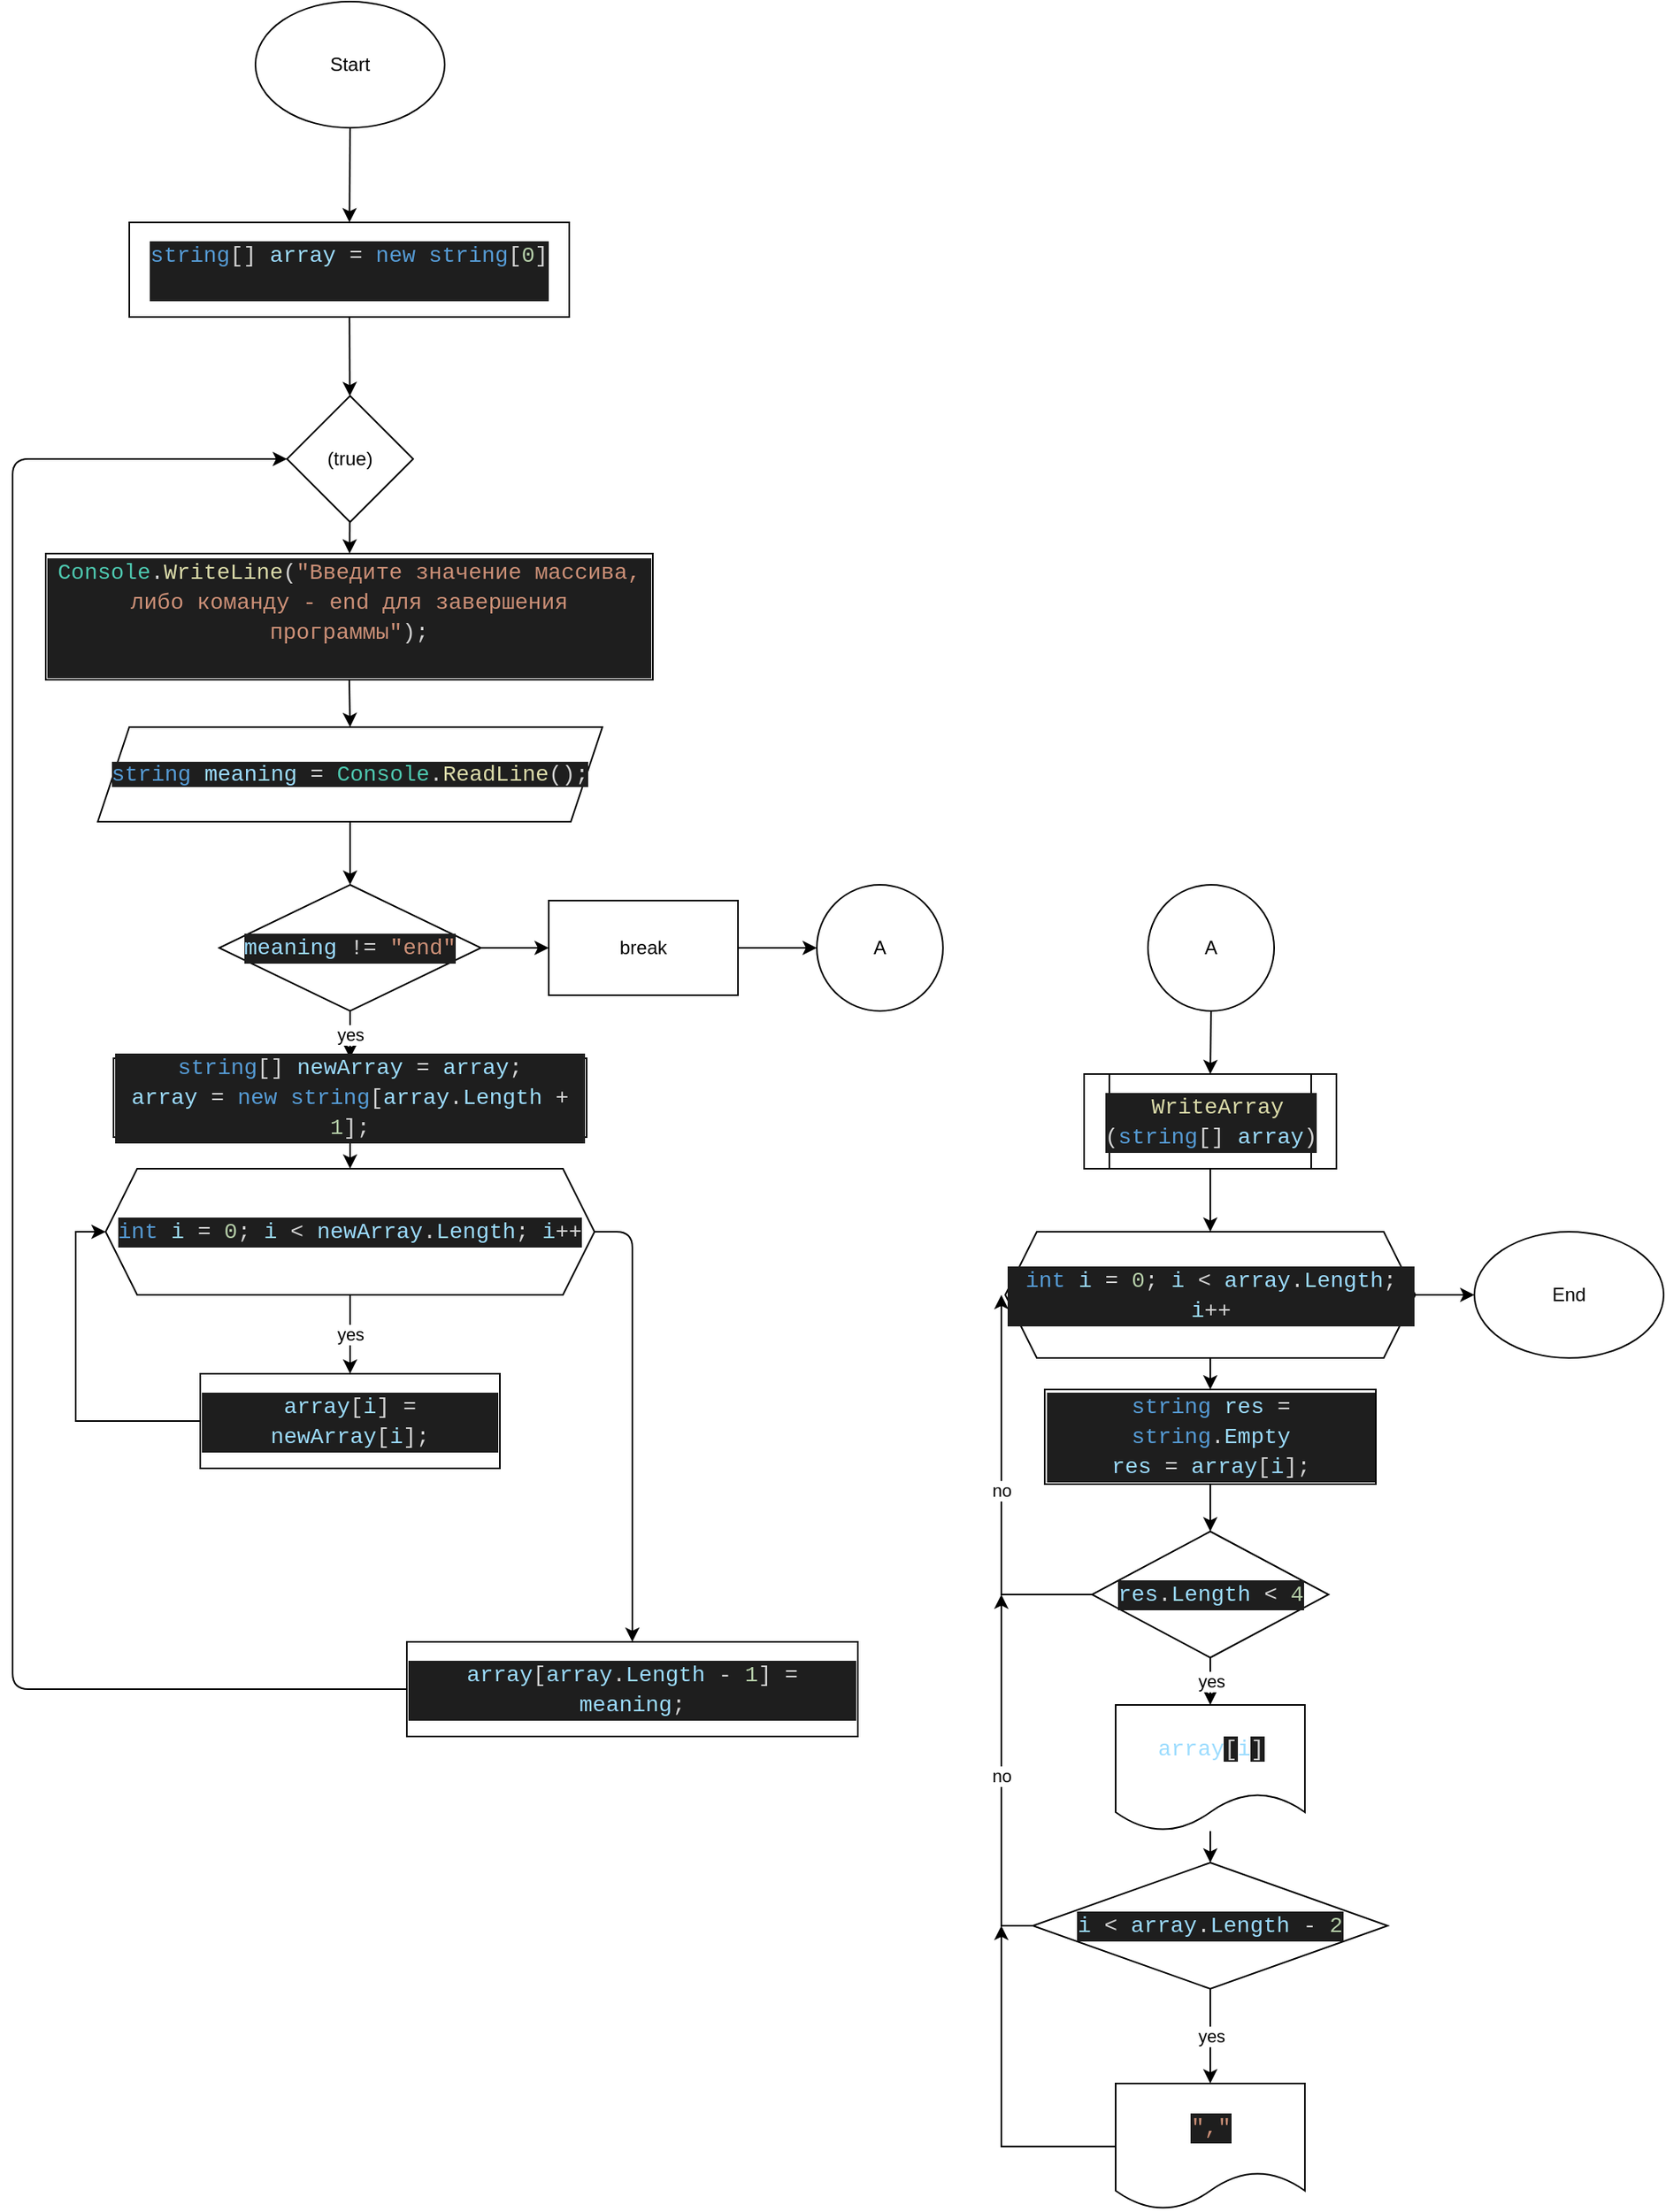 <mxfile>
    <diagram id="1yr2hEGpAQA61mm9k6Lz" name="Страница 1">
        <mxGraphModel dx="1093" dy="759" grid="1" gridSize="10" guides="1" tooltips="1" connect="1" arrows="1" fold="1" page="1" pageScale="1" pageWidth="827" pageHeight="1169" math="0" shadow="0">
            <root>
                <mxCell id="jAmG-cJzmIYPegoX88s3-0"/>
                <mxCell id="jAmG-cJzmIYPegoX88s3-1" parent="jAmG-cJzmIYPegoX88s3-0"/>
                <mxCell id="TgWm-M6Hj6SQbTWTTbLK-4" value="" style="edgeStyle=none;html=1;" edge="1" parent="jAmG-cJzmIYPegoX88s3-1" source="TgWm-M6Hj6SQbTWTTbLK-0" target="TgWm-M6Hj6SQbTWTTbLK-3">
                    <mxGeometry relative="1" as="geometry"/>
                </mxCell>
                <mxCell id="TgWm-M6Hj6SQbTWTTbLK-0" value="Start" style="ellipse;whiteSpace=wrap;html=1;" vertex="1" parent="jAmG-cJzmIYPegoX88s3-1">
                    <mxGeometry x="354" y="30" width="120" height="80" as="geometry"/>
                </mxCell>
                <mxCell id="TgWm-M6Hj6SQbTWTTbLK-6" value="" style="edgeStyle=none;html=1;" edge="1" parent="jAmG-cJzmIYPegoX88s3-1" source="TgWm-M6Hj6SQbTWTTbLK-3" target="TgWm-M6Hj6SQbTWTTbLK-5">
                    <mxGeometry relative="1" as="geometry"/>
                </mxCell>
                <mxCell id="TgWm-M6Hj6SQbTWTTbLK-3" value="&lt;div style=&quot;color: rgb(212 , 212 , 212) ; background-color: rgb(30 , 30 , 30) ; font-family: &amp;#34;consolas&amp;#34; , &amp;#34;courier new&amp;#34; , monospace ; font-size: 14px ; line-height: 19px&quot;&gt;&lt;div style=&quot;line-height: 19px&quot;&gt;&lt;span style=&quot;color: rgb(86 , 156 , 214)&quot;&gt;string&lt;/span&gt;[]&amp;nbsp;&lt;span style=&quot;color: rgb(156 , 220 , 254)&quot;&gt;array&lt;/span&gt;&amp;nbsp;=&amp;nbsp;&lt;span style=&quot;color: rgb(86 , 156 , 214)&quot;&gt;new&lt;/span&gt;&amp;nbsp;&lt;span style=&quot;color: rgb(86 , 156 , 214)&quot;&gt;string&lt;/span&gt;[&lt;span style=&quot;color: rgb(181 , 206 , 168)&quot;&gt;0&lt;/span&gt;]&lt;/div&gt;&lt;div style=&quot;line-height: 19px&quot;&gt;&lt;br&gt;&lt;/div&gt;&lt;/div&gt;" style="whiteSpace=wrap;html=1;align=center;" vertex="1" parent="jAmG-cJzmIYPegoX88s3-1">
                    <mxGeometry x="274" y="170" width="279" height="60" as="geometry"/>
                </mxCell>
                <mxCell id="TgWm-M6Hj6SQbTWTTbLK-9" value="" style="edgeStyle=none;html=1;" edge="1" parent="jAmG-cJzmIYPegoX88s3-1" source="TgWm-M6Hj6SQbTWTTbLK-5" target="TgWm-M6Hj6SQbTWTTbLK-8">
                    <mxGeometry relative="1" as="geometry"/>
                </mxCell>
                <mxCell id="TgWm-M6Hj6SQbTWTTbLK-5" value="(true)" style="rhombus;whiteSpace=wrap;html=1;" vertex="1" parent="jAmG-cJzmIYPegoX88s3-1">
                    <mxGeometry x="374" y="280" width="80" height="80" as="geometry"/>
                </mxCell>
                <mxCell id="TgWm-M6Hj6SQbTWTTbLK-26" style="edgeStyle=none;html=1;exitX=0.5;exitY=1;exitDx=0;exitDy=0;entryX=0.5;entryY=0;entryDx=0;entryDy=0;" edge="1" parent="jAmG-cJzmIYPegoX88s3-1" source="TgWm-M6Hj6SQbTWTTbLK-8" target="TgWm-M6Hj6SQbTWTTbLK-24">
                    <mxGeometry relative="1" as="geometry"/>
                </mxCell>
                <mxCell id="TgWm-M6Hj6SQbTWTTbLK-8" value="&lt;div style=&quot;color: rgb(212 , 212 , 212) ; background-color: rgb(30 , 30 , 30) ; font-family: &amp;#34;consolas&amp;#34; , &amp;#34;courier new&amp;#34; , monospace ; font-size: 14px ; line-height: 19px&quot;&gt;&lt;div&gt;&lt;span style=&quot;color: #4ec9b0&quot;&gt;Console&lt;/span&gt;.&lt;span style=&quot;color: #dcdcaa&quot;&gt;WriteLine&lt;/span&gt;(&lt;span style=&quot;color: #ce9178&quot;&gt;&quot;Введите значение массива, либо команду - end для завершения программы&quot;&lt;/span&gt;);&lt;/div&gt;&lt;div&gt;&lt;br&gt;&lt;/div&gt;&lt;/div&gt;" style="whiteSpace=wrap;html=1;" vertex="1" parent="jAmG-cJzmIYPegoX88s3-1">
                    <mxGeometry x="221" y="380" width="385" height="80" as="geometry"/>
                </mxCell>
                <mxCell id="TgWm-M6Hj6SQbTWTTbLK-13" value="yes" style="edgeStyle=none;html=1;exitX=0.5;exitY=1;exitDx=0;exitDy=0;" edge="1" parent="jAmG-cJzmIYPegoX88s3-1" source="TgWm-M6Hj6SQbTWTTbLK-10" target="TgWm-M6Hj6SQbTWTTbLK-12">
                    <mxGeometry relative="1" as="geometry"/>
                </mxCell>
                <mxCell id="TgWm-M6Hj6SQbTWTTbLK-18" style="edgeStyle=none;html=1;exitX=0;exitY=0.5;exitDx=0;exitDy=0;entryX=0;entryY=0.5;entryDx=0;entryDy=0;" edge="1" parent="jAmG-cJzmIYPegoX88s3-1" source="TgWm-M6Hj6SQbTWTTbLK-22" target="TgWm-M6Hj6SQbTWTTbLK-5">
                    <mxGeometry relative="1" as="geometry">
                        <Array as="points">
                            <mxPoint x="414" y="1100"/>
                            <mxPoint x="200" y="1100"/>
                            <mxPoint x="200" y="620"/>
                            <mxPoint x="200" y="320"/>
                        </Array>
                    </mxGeometry>
                </mxCell>
                <mxCell id="TgWm-M6Hj6SQbTWTTbLK-33" style="edgeStyle=none;html=1;exitX=1;exitY=0.5;exitDx=0;exitDy=0;entryX=0;entryY=0.5;entryDx=0;entryDy=0;" edge="1" parent="jAmG-cJzmIYPegoX88s3-1" source="TgWm-M6Hj6SQbTWTTbLK-10" target="TgWm-M6Hj6SQbTWTTbLK-32">
                    <mxGeometry relative="1" as="geometry"/>
                </mxCell>
                <mxCell id="TgWm-M6Hj6SQbTWTTbLK-10" value="&lt;div style=&quot;color: rgb(212 , 212 , 212) ; background-color: rgb(30 , 30 , 30) ; font-family: &amp;#34;consolas&amp;#34; , &amp;#34;courier new&amp;#34; , monospace ; font-size: 14px ; line-height: 19px&quot;&gt;&lt;span style=&quot;color: #9cdcfe&quot;&gt;meaning&lt;/span&gt; != &lt;span style=&quot;color: #ce9178&quot;&gt;&quot;end&quot;&lt;/span&gt;&lt;/div&gt;" style="rhombus;whiteSpace=wrap;html=1;strokeWidth=1;" vertex="1" parent="jAmG-cJzmIYPegoX88s3-1">
                    <mxGeometry x="331" y="590" width="166" height="80" as="geometry"/>
                </mxCell>
                <mxCell id="TgWm-M6Hj6SQbTWTTbLK-15" style="edgeStyle=none;html=1;exitX=0.5;exitY=1;exitDx=0;exitDy=0;" edge="1" parent="jAmG-cJzmIYPegoX88s3-1" source="TgWm-M6Hj6SQbTWTTbLK-12" target="TgWm-M6Hj6SQbTWTTbLK-14">
                    <mxGeometry relative="1" as="geometry"/>
                </mxCell>
                <mxCell id="TgWm-M6Hj6SQbTWTTbLK-12" value="&lt;div style=&quot;color: rgb(212 , 212 , 212) ; background-color: rgb(30 , 30 , 30) ; font-family: &amp;#34;consolas&amp;#34; , &amp;#34;courier new&amp;#34; , monospace ; font-size: 14px ; line-height: 19px&quot;&gt;&lt;div&gt;&lt;span style=&quot;color: #569cd6&quot;&gt;string&lt;/span&gt;[] &lt;span style=&quot;color: #9cdcfe&quot;&gt;newArray&lt;/span&gt; = &lt;span style=&quot;color: #9cdcfe&quot;&gt;array&lt;/span&gt;;&lt;/div&gt;&lt;div&gt;&lt;span style=&quot;color: #9cdcfe&quot;&gt;array&lt;/span&gt; = &lt;span style=&quot;color: #569cd6&quot;&gt;new&lt;/span&gt; &lt;span style=&quot;color: #569cd6&quot;&gt;string&lt;/span&gt;[&lt;span style=&quot;color: #9cdcfe&quot;&gt;array&lt;/span&gt;.&lt;span style=&quot;color: #9cdcfe&quot;&gt;Length&lt;/span&gt; + &lt;span style=&quot;color: #b5cea8&quot;&gt;1&lt;/span&gt;];&lt;/div&gt;&lt;/div&gt;" style="whiteSpace=wrap;html=1;strokeWidth=1;" vertex="1" parent="jAmG-cJzmIYPegoX88s3-1">
                    <mxGeometry x="264" y="700" width="300" height="50" as="geometry"/>
                </mxCell>
                <mxCell id="TgWm-M6Hj6SQbTWTTbLK-21" value="yes" style="edgeStyle=none;html=1;exitX=0.5;exitY=1;exitDx=0;exitDy=0;entryX=0.5;entryY=0;entryDx=0;entryDy=0;" edge="1" parent="jAmG-cJzmIYPegoX88s3-1" source="TgWm-M6Hj6SQbTWTTbLK-14" target="TgWm-M6Hj6SQbTWTTbLK-16">
                    <mxGeometry relative="1" as="geometry"/>
                </mxCell>
                <mxCell id="TgWm-M6Hj6SQbTWTTbLK-29" style="edgeStyle=none;html=1;exitX=1;exitY=0.5;exitDx=0;exitDy=0;entryX=0.5;entryY=0;entryDx=0;entryDy=0;" edge="1" parent="jAmG-cJzmIYPegoX88s3-1" source="TgWm-M6Hj6SQbTWTTbLK-14" target="TgWm-M6Hj6SQbTWTTbLK-22">
                    <mxGeometry relative="1" as="geometry">
                        <Array as="points">
                            <mxPoint x="593" y="810"/>
                        </Array>
                    </mxGeometry>
                </mxCell>
                <mxCell id="TgWm-M6Hj6SQbTWTTbLK-14" value="&lt;div style=&quot;color: rgb(212 , 212 , 212) ; background-color: rgb(30 , 30 , 30) ; font-family: &amp;#34;consolas&amp;#34; , &amp;#34;courier new&amp;#34; , monospace ; font-size: 14px ; line-height: 19px&quot;&gt;&lt;span style=&quot;color: #569cd6&quot;&gt;int&lt;/span&gt; &lt;span style=&quot;color: #9cdcfe&quot;&gt;i&lt;/span&gt; = &lt;span style=&quot;color: #b5cea8&quot;&gt;0&lt;/span&gt;; &lt;span style=&quot;color: #9cdcfe&quot;&gt;i&lt;/span&gt; &amp;lt; &lt;span style=&quot;color: #9cdcfe&quot;&gt;newArray&lt;/span&gt;.&lt;span style=&quot;color: #9cdcfe&quot;&gt;Length&lt;/span&gt;; &lt;span style=&quot;color: #9cdcfe&quot;&gt;i&lt;/span&gt;++&lt;/div&gt;" style="shape=hexagon;perimeter=hexagonPerimeter2;whiteSpace=wrap;html=1;fixedSize=1;strokeWidth=1;" vertex="1" parent="jAmG-cJzmIYPegoX88s3-1">
                    <mxGeometry x="259" y="770" width="310" height="80" as="geometry"/>
                </mxCell>
                <mxCell id="TgWm-M6Hj6SQbTWTTbLK-35" style="edgeStyle=none;rounded=0;html=1;exitX=0;exitY=0.5;exitDx=0;exitDy=0;entryX=0;entryY=0.5;entryDx=0;entryDy=0;" edge="1" parent="jAmG-cJzmIYPegoX88s3-1" source="TgWm-M6Hj6SQbTWTTbLK-16" target="TgWm-M6Hj6SQbTWTTbLK-14">
                    <mxGeometry relative="1" as="geometry">
                        <Array as="points">
                            <mxPoint x="240" y="930"/>
                            <mxPoint x="240" y="810"/>
                        </Array>
                    </mxGeometry>
                </mxCell>
                <mxCell id="TgWm-M6Hj6SQbTWTTbLK-16" value="&lt;div style=&quot;color: rgb(212 , 212 , 212) ; background-color: rgb(30 , 30 , 30) ; font-family: &amp;#34;consolas&amp;#34; , &amp;#34;courier new&amp;#34; , monospace ; font-size: 14px ; line-height: 19px&quot;&gt;&lt;span style=&quot;color: #9cdcfe&quot;&gt;array&lt;/span&gt;[&lt;span style=&quot;color: #9cdcfe&quot;&gt;i&lt;/span&gt;] = &lt;span style=&quot;color: #9cdcfe&quot;&gt;newArray&lt;/span&gt;[&lt;span style=&quot;color: #9cdcfe&quot;&gt;i&lt;/span&gt;];&lt;/div&gt;" style="whiteSpace=wrap;html=1;strokeWidth=1;" vertex="1" parent="jAmG-cJzmIYPegoX88s3-1">
                    <mxGeometry x="319" y="900" width="190" height="60" as="geometry"/>
                </mxCell>
                <mxCell id="TgWm-M6Hj6SQbTWTTbLK-22" value="&lt;div style=&quot;color: rgb(212 , 212 , 212) ; background-color: rgb(30 , 30 , 30) ; font-family: &amp;#34;consolas&amp;#34; , &amp;#34;courier new&amp;#34; , monospace ; font-size: 14px ; line-height: 19px&quot;&gt;&lt;span style=&quot;color: #9cdcfe&quot;&gt;array&lt;/span&gt;[&lt;span style=&quot;color: #9cdcfe&quot;&gt;array&lt;/span&gt;.&lt;span style=&quot;color: #9cdcfe&quot;&gt;Length&lt;/span&gt; - &lt;span style=&quot;color: #b5cea8&quot;&gt;1&lt;/span&gt;] = &lt;span style=&quot;color: #9cdcfe&quot;&gt;meaning&lt;/span&gt;;&lt;/div&gt;" style="whiteSpace=wrap;html=1;strokeWidth=1;" vertex="1" parent="jAmG-cJzmIYPegoX88s3-1">
                    <mxGeometry x="450" y="1070" width="286" height="60" as="geometry"/>
                </mxCell>
                <mxCell id="TgWm-M6Hj6SQbTWTTbLK-27" style="edgeStyle=none;html=1;exitX=0.5;exitY=1;exitDx=0;exitDy=0;" edge="1" parent="jAmG-cJzmIYPegoX88s3-1" source="TgWm-M6Hj6SQbTWTTbLK-24" target="TgWm-M6Hj6SQbTWTTbLK-10">
                    <mxGeometry relative="1" as="geometry"/>
                </mxCell>
                <mxCell id="TgWm-M6Hj6SQbTWTTbLK-24" value="&lt;span style=&quot;font-family: &amp;#34;consolas&amp;#34; , &amp;#34;courier new&amp;#34; , monospace ; font-size: 14px ; background-color: rgb(30 , 30 , 30) ; color: rgb(86 , 156 , 214)&quot;&gt;string&lt;/span&gt;&lt;span style=&quot;color: rgb(212 , 212 , 212) ; font-family: &amp;#34;consolas&amp;#34; , &amp;#34;courier new&amp;#34; , monospace ; font-size: 14px ; background-color: rgb(30 , 30 , 30)&quot;&gt;&amp;nbsp;&lt;/span&gt;&lt;span style=&quot;font-family: &amp;#34;consolas&amp;#34; , &amp;#34;courier new&amp;#34; , monospace ; font-size: 14px ; background-color: rgb(30 , 30 , 30) ; color: rgb(156 , 220 , 254)&quot;&gt;meaning&lt;/span&gt;&lt;span style=&quot;color: rgb(212 , 212 , 212) ; font-family: &amp;#34;consolas&amp;#34; , &amp;#34;courier new&amp;#34; , monospace ; font-size: 14px ; background-color: rgb(30 , 30 , 30)&quot;&gt;&amp;nbsp;=&amp;nbsp;&lt;/span&gt;&lt;span style=&quot;font-family: &amp;#34;consolas&amp;#34; , &amp;#34;courier new&amp;#34; , monospace ; font-size: 14px ; background-color: rgb(30 , 30 , 30) ; color: rgb(78 , 201 , 176)&quot;&gt;Console&lt;/span&gt;&lt;span style=&quot;color: rgb(212 , 212 , 212) ; font-family: &amp;#34;consolas&amp;#34; , &amp;#34;courier new&amp;#34; , monospace ; font-size: 14px ; background-color: rgb(30 , 30 , 30)&quot;&gt;.&lt;/span&gt;&lt;span style=&quot;font-family: &amp;#34;consolas&amp;#34; , &amp;#34;courier new&amp;#34; , monospace ; font-size: 14px ; background-color: rgb(30 , 30 , 30) ; color: rgb(220 , 220 , 170)&quot;&gt;ReadLine&lt;/span&gt;&lt;span style=&quot;color: rgb(212 , 212 , 212) ; font-family: &amp;#34;consolas&amp;#34; , &amp;#34;courier new&amp;#34; , monospace ; font-size: 14px ; background-color: rgb(30 , 30 , 30)&quot;&gt;();&lt;/span&gt;" style="shape=parallelogram;perimeter=parallelogramPerimeter;whiteSpace=wrap;html=1;fixedSize=1;strokeWidth=1;" vertex="1" parent="jAmG-cJzmIYPegoX88s3-1">
                    <mxGeometry x="254" y="490" width="320" height="60" as="geometry"/>
                </mxCell>
                <mxCell id="TgWm-M6Hj6SQbTWTTbLK-37" style="edgeStyle=none;rounded=0;html=1;exitX=1;exitY=0.5;exitDx=0;exitDy=0;entryX=0;entryY=0.5;entryDx=0;entryDy=0;" edge="1" parent="jAmG-cJzmIYPegoX88s3-1" source="TgWm-M6Hj6SQbTWTTbLK-32" target="TgWm-M6Hj6SQbTWTTbLK-66">
                    <mxGeometry relative="1" as="geometry">
                        <mxPoint x="707" y="630" as="targetPoint"/>
                    </mxGeometry>
                </mxCell>
                <mxCell id="TgWm-M6Hj6SQbTWTTbLK-32" value="break" style="rounded=0;whiteSpace=wrap;html=1;strokeWidth=1;" vertex="1" parent="jAmG-cJzmIYPegoX88s3-1">
                    <mxGeometry x="540" y="600" width="120" height="60" as="geometry"/>
                </mxCell>
                <mxCell id="TgWm-M6Hj6SQbTWTTbLK-46" style="edgeStyle=none;rounded=0;html=1;exitX=0.5;exitY=1;exitDx=0;exitDy=0;entryX=0.5;entryY=0;entryDx=0;entryDy=0;" edge="1" parent="jAmG-cJzmIYPegoX88s3-1" source="TgWm-M6Hj6SQbTWTTbLK-44" target="TgWm-M6Hj6SQbTWTTbLK-45">
                    <mxGeometry relative="1" as="geometry">
                        <mxPoint x="959.5" y="810.0" as="targetPoint"/>
                    </mxGeometry>
                </mxCell>
                <mxCell id="TgWm-M6Hj6SQbTWTTbLK-44" value="&lt;div style=&quot;color: rgb(212 , 212 , 212) ; background-color: rgb(30 , 30 , 30) ; font-family: &amp;#34;consolas&amp;#34; , &amp;#34;courier new&amp;#34; , monospace ; font-size: 14px ; line-height: 19px&quot;&gt;&lt;div style=&quot;line-height: 19px&quot;&gt;&amp;nbsp;&lt;span style=&quot;color: rgb(220 , 220 , 170)&quot;&gt;WriteArray&lt;/span&gt;&lt;/div&gt;&lt;div style=&quot;line-height: 19px&quot;&gt;&lt;div style=&quot;line-height: 19px&quot;&gt;(&lt;span style=&quot;color: rgb(86 , 156 , 214)&quot;&gt;string&lt;/span&gt;[]&amp;nbsp;&lt;span style=&quot;color: rgb(156 , 220 , 254)&quot;&gt;array&lt;/span&gt;)&lt;/div&gt;&lt;/div&gt;&lt;/div&gt;" style="shape=process;whiteSpace=wrap;html=1;backgroundOutline=1;strokeWidth=1;" vertex="1" parent="jAmG-cJzmIYPegoX88s3-1">
                    <mxGeometry x="879.5" y="710" width="160" height="60" as="geometry"/>
                </mxCell>
                <mxCell id="TgWm-M6Hj6SQbTWTTbLK-48" value="" style="edgeStyle=none;rounded=0;html=1;exitX=0.5;exitY=1;exitDx=0;exitDy=0;" edge="1" parent="jAmG-cJzmIYPegoX88s3-1" source="TgWm-M6Hj6SQbTWTTbLK-45" target="TgWm-M6Hj6SQbTWTTbLK-47">
                    <mxGeometry relative="1" as="geometry">
                        <mxPoint x="767" y="890" as="sourcePoint"/>
                    </mxGeometry>
                </mxCell>
                <mxCell id="TgWm-M6Hj6SQbTWTTbLK-64" style="edgeStyle=none;rounded=0;html=1;exitX=1;exitY=0.5;exitDx=0;exitDy=0;entryX=0;entryY=0.5;entryDx=0;entryDy=0;" edge="1" parent="jAmG-cJzmIYPegoX88s3-1" source="TgWm-M6Hj6SQbTWTTbLK-45" target="TgWm-M6Hj6SQbTWTTbLK-65">
                    <mxGeometry relative="1" as="geometry">
                        <mxPoint x="1137" y="849.857" as="targetPoint"/>
                    </mxGeometry>
                </mxCell>
                <mxCell id="TgWm-M6Hj6SQbTWTTbLK-45" value="&lt;div style=&quot;color: rgb(212 , 212 , 212) ; background-color: rgb(30 , 30 , 30) ; font-family: &amp;#34;consolas&amp;#34; , &amp;#34;courier new&amp;#34; , monospace ; font-size: 14px ; line-height: 19px&quot;&gt;&lt;span style=&quot;color: #569cd6&quot;&gt;int&lt;/span&gt; &lt;span style=&quot;color: #9cdcfe&quot;&gt;i&lt;/span&gt; = &lt;span style=&quot;color: #b5cea8&quot;&gt;0&lt;/span&gt;; &lt;span style=&quot;color: #9cdcfe&quot;&gt;i&lt;/span&gt; &amp;lt; &lt;span style=&quot;color: #9cdcfe&quot;&gt;array&lt;/span&gt;.&lt;span style=&quot;color: #9cdcfe&quot;&gt;Length&lt;/span&gt;; &lt;span style=&quot;color: #9cdcfe&quot;&gt;i&lt;/span&gt;++&lt;/div&gt;" style="shape=hexagon;perimeter=hexagonPerimeter2;whiteSpace=wrap;html=1;fixedSize=1;strokeWidth=1;" vertex="1" parent="jAmG-cJzmIYPegoX88s3-1">
                    <mxGeometry x="829.5" y="810" width="260" height="80" as="geometry"/>
                </mxCell>
                <mxCell id="TgWm-M6Hj6SQbTWTTbLK-50" value="" style="edgeStyle=none;rounded=0;html=1;" edge="1" parent="jAmG-cJzmIYPegoX88s3-1" source="TgWm-M6Hj6SQbTWTTbLK-47" target="TgWm-M6Hj6SQbTWTTbLK-49">
                    <mxGeometry relative="1" as="geometry"/>
                </mxCell>
                <mxCell id="TgWm-M6Hj6SQbTWTTbLK-47" value="&lt;div style=&quot;color: rgb(212 , 212 , 212) ; background-color: rgb(30 , 30 , 30) ; font-family: &amp;#34;consolas&amp;#34; , &amp;#34;courier new&amp;#34; , monospace ; font-size: 14px ; line-height: 19px&quot;&gt;&lt;div&gt;&lt;span style=&quot;color: #569cd6&quot;&gt;string&lt;/span&gt; &lt;span style=&quot;color: #9cdcfe&quot;&gt;res&lt;/span&gt; = &lt;span style=&quot;color: #569cd6&quot;&gt;string&lt;/span&gt;.&lt;span style=&quot;color: #9cdcfe&quot;&gt;Empty&lt;/span&gt;&lt;/div&gt;&lt;div&gt;&lt;span style=&quot;color: rgb(156 , 220 , 254)&quot;&gt;res&lt;/span&gt; = &lt;span style=&quot;color: rgb(156 , 220 , 254)&quot;&gt;array&lt;/span&gt;[&lt;span style=&quot;color: rgb(156 , 220 , 254)&quot;&gt;i&lt;/span&gt;];&lt;/div&gt;&lt;/div&gt;" style="whiteSpace=wrap;html=1;strokeWidth=1;" vertex="1" parent="jAmG-cJzmIYPegoX88s3-1">
                    <mxGeometry x="854.5" y="910" width="210" height="60" as="geometry"/>
                </mxCell>
                <mxCell id="TgWm-M6Hj6SQbTWTTbLK-52" value="yes" style="edgeStyle=none;rounded=0;html=1;entryX=0.5;entryY=0;entryDx=0;entryDy=0;" edge="1" parent="jAmG-cJzmIYPegoX88s3-1" source="TgWm-M6Hj6SQbTWTTbLK-49" target="TgWm-M6Hj6SQbTWTTbLK-61">
                    <mxGeometry relative="1" as="geometry">
                        <mxPoint x="959.5" y="1110" as="targetPoint"/>
                    </mxGeometry>
                </mxCell>
                <mxCell id="TgWm-M6Hj6SQbTWTTbLK-56" value="no" style="edgeStyle=none;rounded=0;html=1;exitX=0;exitY=0.5;exitDx=0;exitDy=0;" edge="1" parent="jAmG-cJzmIYPegoX88s3-1" source="TgWm-M6Hj6SQbTWTTbLK-49">
                    <mxGeometry relative="1" as="geometry">
                        <mxPoint x="827" y="850.0" as="targetPoint"/>
                        <Array as="points">
                            <mxPoint x="827" y="1040"/>
                        </Array>
                    </mxGeometry>
                </mxCell>
                <mxCell id="TgWm-M6Hj6SQbTWTTbLK-49" value="&lt;div style=&quot;color: rgb(212 , 212 , 212) ; background-color: rgb(30 , 30 , 30) ; font-family: &amp;#34;consolas&amp;#34; , &amp;#34;courier new&amp;#34; , monospace ; font-size: 14px ; line-height: 19px&quot;&gt;&lt;span style=&quot;color: #9cdcfe&quot;&gt;res&lt;/span&gt;.&lt;span style=&quot;color: #9cdcfe&quot;&gt;Length&lt;/span&gt; &amp;lt; &lt;span style=&quot;color: #b5cea8&quot;&gt;4&lt;/span&gt;&lt;/div&gt;" style="rhombus;whiteSpace=wrap;html=1;strokeWidth=1;" vertex="1" parent="jAmG-cJzmIYPegoX88s3-1">
                    <mxGeometry x="884.5" y="1000" width="150" height="80" as="geometry"/>
                </mxCell>
                <mxCell id="TgWm-M6Hj6SQbTWTTbLK-54" value="" style="edgeStyle=none;rounded=0;html=1;entryX=0.5;entryY=0;entryDx=0;entryDy=0;" edge="1" parent="jAmG-cJzmIYPegoX88s3-1" source="TgWm-M6Hj6SQbTWTTbLK-61" target="TgWm-M6Hj6SQbTWTTbLK-53">
                    <mxGeometry relative="1" as="geometry">
                        <mxPoint x="959.5" y="1170" as="sourcePoint"/>
                        <mxPoint x="959.5" y="1240" as="targetPoint"/>
                    </mxGeometry>
                </mxCell>
                <mxCell id="TgWm-M6Hj6SQbTWTTbLK-57" value="no" style="edgeStyle=none;rounded=0;html=1;exitX=0;exitY=0.5;exitDx=0;exitDy=0;" edge="1" parent="jAmG-cJzmIYPegoX88s3-1" source="TgWm-M6Hj6SQbTWTTbLK-53">
                    <mxGeometry relative="1" as="geometry">
                        <mxPoint x="827" y="1040" as="targetPoint"/>
                        <Array as="points">
                            <mxPoint x="827" y="1250"/>
                        </Array>
                    </mxGeometry>
                </mxCell>
                <mxCell id="TgWm-M6Hj6SQbTWTTbLK-62" value="yes" style="edgeStyle=none;rounded=0;html=1;exitX=0.5;exitY=1;exitDx=0;exitDy=0;entryX=0.5;entryY=0;entryDx=0;entryDy=0;" edge="1" parent="jAmG-cJzmIYPegoX88s3-1" source="TgWm-M6Hj6SQbTWTTbLK-53" target="TgWm-M6Hj6SQbTWTTbLK-58">
                    <mxGeometry relative="1" as="geometry"/>
                </mxCell>
                <mxCell id="TgWm-M6Hj6SQbTWTTbLK-53" value="&lt;div style=&quot;color: rgb(212 , 212 , 212) ; background-color: rgb(30 , 30 , 30) ; font-family: &amp;#34;consolas&amp;#34; , &amp;#34;courier new&amp;#34; , monospace ; font-size: 14px ; line-height: 19px&quot;&gt;&lt;span style=&quot;color: #9cdcfe&quot;&gt;i&lt;/span&gt; &amp;lt; &lt;span style=&quot;color: #9cdcfe&quot;&gt;array&lt;/span&gt;.&lt;span style=&quot;color: #9cdcfe&quot;&gt;Length&lt;/span&gt; - &lt;span style=&quot;color: #b5cea8&quot;&gt;2&lt;/span&gt;&lt;/div&gt;" style="rhombus;whiteSpace=wrap;html=1;strokeWidth=1;" vertex="1" parent="jAmG-cJzmIYPegoX88s3-1">
                    <mxGeometry x="847" y="1210" width="225" height="80" as="geometry"/>
                </mxCell>
                <mxCell id="TgWm-M6Hj6SQbTWTTbLK-63" style="edgeStyle=none;rounded=0;html=1;exitX=0;exitY=0.5;exitDx=0;exitDy=0;" edge="1" parent="jAmG-cJzmIYPegoX88s3-1" source="TgWm-M6Hj6SQbTWTTbLK-58">
                    <mxGeometry relative="1" as="geometry">
                        <mxPoint x="827" y="1250" as="targetPoint"/>
                        <Array as="points">
                            <mxPoint x="827" y="1390"/>
                        </Array>
                    </mxGeometry>
                </mxCell>
                <mxCell id="TgWm-M6Hj6SQbTWTTbLK-58" value="&lt;div style=&quot;color: rgb(212 , 212 , 212) ; background-color: rgb(30 , 30 , 30) ; font-family: &amp;#34;consolas&amp;#34; , &amp;#34;courier new&amp;#34; , monospace ; font-size: 14px ; line-height: 19px&quot;&gt;&lt;span style=&quot;color: #ce9178&quot;&gt;&quot;,&quot;&lt;/span&gt;&lt;/div&gt;" style="shape=document;whiteSpace=wrap;html=1;boundedLbl=1;strokeWidth=1;" vertex="1" parent="jAmG-cJzmIYPegoX88s3-1">
                    <mxGeometry x="899.5" y="1350" width="120" height="80" as="geometry"/>
                </mxCell>
                <mxCell id="TgWm-M6Hj6SQbTWTTbLK-61" value="&lt;span style=&quot;font-family: &amp;#34;consolas&amp;#34; , &amp;#34;courier new&amp;#34; , monospace ; font-size: 14px ; color: rgb(156 , 220 , 254)&quot;&gt;array&lt;/span&gt;&lt;span style=&quot;color: rgb(212 , 212 , 212) ; font-family: &amp;#34;consolas&amp;#34; , &amp;#34;courier new&amp;#34; , monospace ; font-size: 14px ; background-color: rgb(30 , 30 , 30)&quot;&gt;[&lt;/span&gt;&lt;span style=&quot;font-family: &amp;#34;consolas&amp;#34; , &amp;#34;courier new&amp;#34; , monospace ; font-size: 14px ; color: rgb(156 , 220 , 254)&quot;&gt;i&lt;/span&gt;&lt;span style=&quot;color: rgb(212 , 212 , 212) ; font-family: &amp;#34;consolas&amp;#34; , &amp;#34;courier new&amp;#34; , monospace ; font-size: 14px ; background-color: rgb(30 , 30 , 30)&quot;&gt;]&lt;/span&gt;" style="shape=document;whiteSpace=wrap;html=1;boundedLbl=1;strokeWidth=1;" vertex="1" parent="jAmG-cJzmIYPegoX88s3-1">
                    <mxGeometry x="899.5" y="1110" width="120" height="80" as="geometry"/>
                </mxCell>
                <mxCell id="TgWm-M6Hj6SQbTWTTbLK-65" value="End" style="ellipse;whiteSpace=wrap;html=1;strokeWidth=1;" vertex="1" parent="jAmG-cJzmIYPegoX88s3-1">
                    <mxGeometry x="1127" y="810" width="120" height="80" as="geometry"/>
                </mxCell>
                <mxCell id="TgWm-M6Hj6SQbTWTTbLK-66" value="A" style="ellipse;whiteSpace=wrap;html=1;aspect=fixed;strokeWidth=1;" vertex="1" parent="jAmG-cJzmIYPegoX88s3-1">
                    <mxGeometry x="710" y="590" width="80" height="80" as="geometry"/>
                </mxCell>
                <mxCell id="TgWm-M6Hj6SQbTWTTbLK-68" style="edgeStyle=none;rounded=0;html=1;exitX=0.5;exitY=1;exitDx=0;exitDy=0;entryX=0.5;entryY=0;entryDx=0;entryDy=0;" edge="1" parent="jAmG-cJzmIYPegoX88s3-1" source="TgWm-M6Hj6SQbTWTTbLK-67" target="TgWm-M6Hj6SQbTWTTbLK-44">
                    <mxGeometry relative="1" as="geometry"/>
                </mxCell>
                <mxCell id="TgWm-M6Hj6SQbTWTTbLK-67" value="A" style="ellipse;whiteSpace=wrap;html=1;aspect=fixed;strokeWidth=1;" vertex="1" parent="jAmG-cJzmIYPegoX88s3-1">
                    <mxGeometry x="920" y="590" width="80" height="80" as="geometry"/>
                </mxCell>
            </root>
        </mxGraphModel>
    </diagram>
</mxfile>